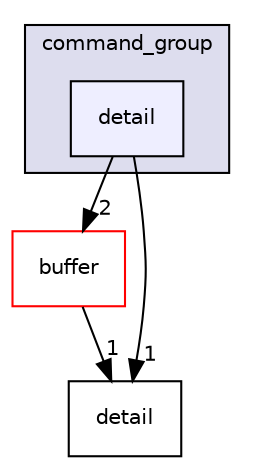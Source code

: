 digraph "include/CL/sycl/command_group/detail" {
  bgcolor=transparent;
  compound=true
  node [ fontsize="10", fontname="Helvetica"];
  edge [ labelfontsize="10", labelfontname="Helvetica"];
  subgraph clusterdir_144b173137fa286a573ffeb1b3d606f5 {
    graph [ bgcolor="#ddddee", pencolor="black", label="command_group" fontname="Helvetica", fontsize="10", URL="dir_144b173137fa286a573ffeb1b3d606f5.html"]
  dir_4bfebec159d146a66d25ff619c6ec2d7 [shape=box, label="detail", style="filled", fillcolor="#eeeeff", pencolor="black", URL="dir_4bfebec159d146a66d25ff619c6ec2d7.html"];
  }
  dir_ee73d349f9413f05016cb54cbbef310d [shape=box label="buffer" color="red" URL="dir_ee73d349f9413f05016cb54cbbef310d.html"];
  dir_9b6d7024eea66e98eb7c621176d4b6ba [shape=box label="detail" URL="dir_9b6d7024eea66e98eb7c621176d4b6ba.html"];
  dir_ee73d349f9413f05016cb54cbbef310d->dir_9b6d7024eea66e98eb7c621176d4b6ba [headlabel="1", labeldistance=1.5 headhref="dir_000007_000011.html"];
  dir_4bfebec159d146a66d25ff619c6ec2d7->dir_ee73d349f9413f05016cb54cbbef310d [headlabel="2", labeldistance=1.5 headhref="dir_000010_000007.html"];
  dir_4bfebec159d146a66d25ff619c6ec2d7->dir_9b6d7024eea66e98eb7c621176d4b6ba [headlabel="1", labeldistance=1.5 headhref="dir_000010_000011.html"];
}
